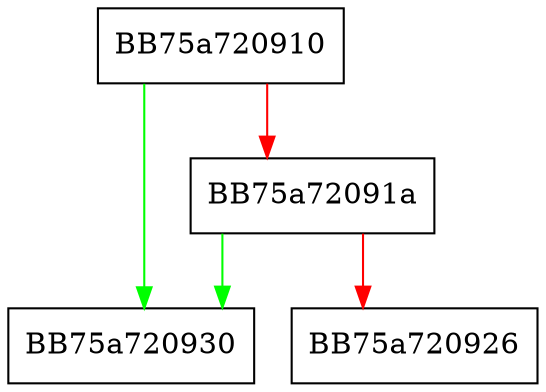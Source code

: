 digraph ReceiveIntermediateStoreDbvar {
  node [shape="box"];
  graph [splines=ortho];
  BB75a720910 -> BB75a720930 [color="green"];
  BB75a720910 -> BB75a72091a [color="red"];
  BB75a72091a -> BB75a720930 [color="green"];
  BB75a72091a -> BB75a720926 [color="red"];
}